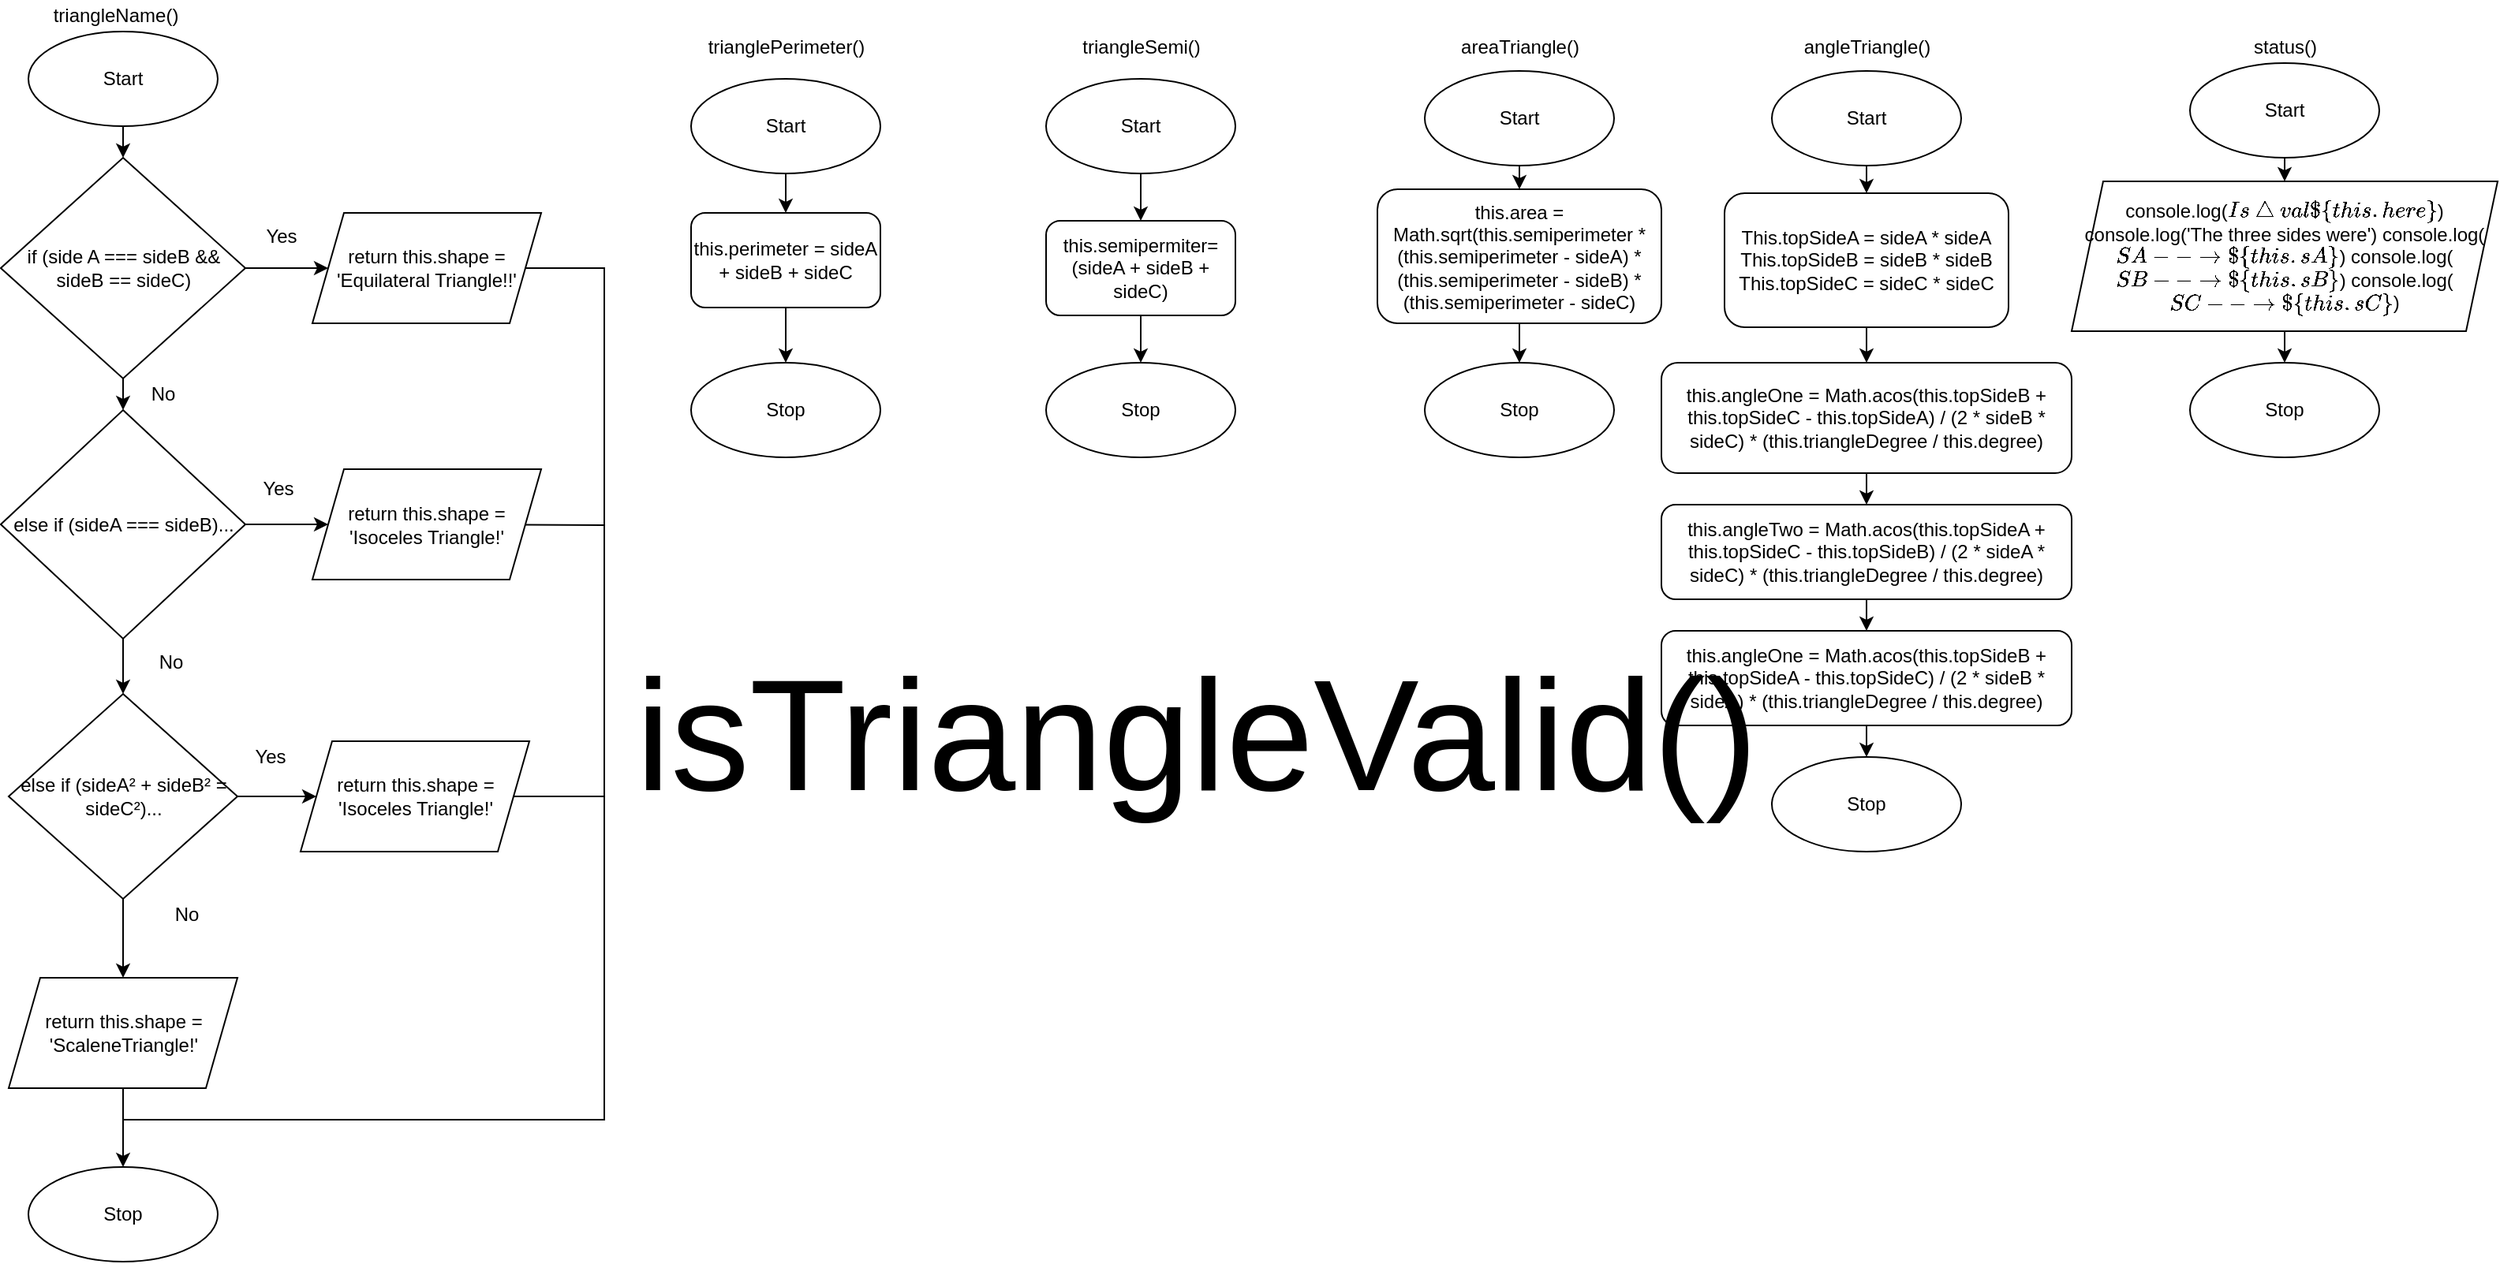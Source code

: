 <mxfile>
    <diagram id="bVoswQC8T6PlKmy4Bn8u" name="Page-1">
        <mxGraphModel dx="3580" dy="2497" grid="1" gridSize="10" guides="1" tooltips="1" connect="1" arrows="1" fold="1" page="1" pageScale="1" pageWidth="827" pageHeight="1169" math="0" shadow="0">
            <root>
                <mxCell id="0"/>
                <mxCell id="1" parent="0"/>
                <mxCell id="135" value="" style="edgeStyle=none;html=1;" edge="1" parent="1" source="3" target="134">
                    <mxGeometry relative="1" as="geometry"/>
                </mxCell>
                <mxCell id="3" value="Start" style="ellipse;whiteSpace=wrap;html=1;" parent="1" vertex="1">
                    <mxGeometry x="105" y="140" width="120" height="60" as="geometry"/>
                </mxCell>
                <mxCell id="4" value="Stop" style="ellipse;whiteSpace=wrap;html=1;" parent="1" vertex="1">
                    <mxGeometry x="105" y="860" width="120" height="60" as="geometry"/>
                </mxCell>
                <mxCell id="127" value="triangleName()" style="text;html=1;align=center;verticalAlign=middle;resizable=0;points=[];autosize=1;strokeColor=none;fillColor=none;" vertex="1" parent="1">
                    <mxGeometry x="115" y="120" width="90" height="20" as="geometry"/>
                </mxCell>
                <mxCell id="128" value="trianglePerimeter()" style="text;html=1;align=center;verticalAlign=middle;resizable=0;points=[];autosize=1;strokeColor=none;fillColor=none;" vertex="1" parent="1">
                    <mxGeometry x="530" y="140" width="110" height="20" as="geometry"/>
                </mxCell>
                <mxCell id="129" value="triangleSemi()" style="text;html=1;align=center;verticalAlign=middle;resizable=0;points=[];autosize=1;strokeColor=none;fillColor=none;" vertex="1" parent="1">
                    <mxGeometry x="765" y="140" width="90" height="20" as="geometry"/>
                </mxCell>
                <mxCell id="130" value="angleTriangle()" style="text;html=1;align=center;verticalAlign=middle;resizable=0;points=[];autosize=1;strokeColor=none;fillColor=none;" vertex="1" parent="1">
                    <mxGeometry x="1220" y="140" width="100" height="20" as="geometry"/>
                </mxCell>
                <mxCell id="133" value="status()" style="text;html=1;align=center;verticalAlign=middle;resizable=0;points=[];autosize=1;strokeColor=none;fillColor=none;" vertex="1" parent="1">
                    <mxGeometry x="1505" y="140" width="60" height="20" as="geometry"/>
                </mxCell>
                <mxCell id="140" value="" style="edgeStyle=none;html=1;" edge="1" parent="1" source="134" target="136">
                    <mxGeometry relative="1" as="geometry"/>
                </mxCell>
                <mxCell id="158" style="edgeStyle=none;html=1;entryX=0;entryY=0.5;entryDx=0;entryDy=0;" edge="1" parent="1" source="134" target="157">
                    <mxGeometry relative="1" as="geometry"/>
                </mxCell>
                <mxCell id="134" value="if (side A === sideB &amp;amp;&amp;amp; sideB == sideC)" style="rhombus;whiteSpace=wrap;html=1;" vertex="1" parent="1">
                    <mxGeometry x="87.5" y="220" width="155" height="140" as="geometry"/>
                </mxCell>
                <mxCell id="139" value="" style="edgeStyle=none;html=1;" edge="1" parent="1" source="136" target="138">
                    <mxGeometry relative="1" as="geometry"/>
                </mxCell>
                <mxCell id="160" style="edgeStyle=none;html=1;entryX=0;entryY=0.5;entryDx=0;entryDy=0;" edge="1" parent="1" source="136" target="159">
                    <mxGeometry relative="1" as="geometry"/>
                </mxCell>
                <mxCell id="136" value="else if (sideA === sideB)..." style="rhombus;whiteSpace=wrap;html=1;" vertex="1" parent="1">
                    <mxGeometry x="87.5" y="380" width="155" height="145" as="geometry"/>
                </mxCell>
                <mxCell id="147" style="edgeStyle=none;html=1;entryX=0.5;entryY=0;entryDx=0;entryDy=0;" edge="1" parent="1" source="138" target="146">
                    <mxGeometry relative="1" as="geometry"/>
                </mxCell>
                <mxCell id="162" style="edgeStyle=none;html=1;entryX=0;entryY=0.5;entryDx=0;entryDy=0;" edge="1" parent="1" source="138" target="161">
                    <mxGeometry relative="1" as="geometry"/>
                </mxCell>
                <mxCell id="138" value="&lt;span&gt;else if (sideA² + sideB² = sideC²)...&lt;/span&gt;" style="rhombus;whiteSpace=wrap;html=1;" vertex="1" parent="1">
                    <mxGeometry x="92.5" y="560" width="145" height="130" as="geometry"/>
                </mxCell>
                <mxCell id="142" value="No" style="text;html=1;align=center;verticalAlign=middle;resizable=0;points=[];autosize=1;strokeColor=none;fillColor=none;" vertex="1" parent="1">
                    <mxGeometry x="175" y="360" width="30" height="20" as="geometry"/>
                </mxCell>
                <mxCell id="143" value="No" style="text;html=1;align=center;verticalAlign=middle;resizable=0;points=[];autosize=1;strokeColor=none;fillColor=none;" vertex="1" parent="1">
                    <mxGeometry x="180" y="530" width="30" height="20" as="geometry"/>
                </mxCell>
                <mxCell id="144" value="No" style="text;html=1;align=center;verticalAlign=middle;resizable=0;points=[];autosize=1;strokeColor=none;fillColor=none;" vertex="1" parent="1">
                    <mxGeometry x="190" y="690" width="30" height="20" as="geometry"/>
                </mxCell>
                <mxCell id="151" style="edgeStyle=none;html=1;entryX=0.5;entryY=0;entryDx=0;entryDy=0;" edge="1" parent="1" source="146" target="4">
                    <mxGeometry relative="1" as="geometry"/>
                </mxCell>
                <mxCell id="146" value="return this.shape = 'ScaleneTriangle!'" style="shape=parallelogram;perimeter=parallelogramPerimeter;whiteSpace=wrap;html=1;fixedSize=1;" vertex="1" parent="1">
                    <mxGeometry x="92.5" y="740" width="145" height="70" as="geometry"/>
                </mxCell>
                <mxCell id="152" value="Yes" style="text;html=1;align=center;verticalAlign=middle;resizable=0;points=[];autosize=1;strokeColor=none;fillColor=none;" vertex="1" parent="1">
                    <mxGeometry x="245" y="260" width="40" height="20" as="geometry"/>
                </mxCell>
                <mxCell id="153" value="Yes" style="text;html=1;align=center;verticalAlign=middle;resizable=0;points=[];autosize=1;strokeColor=none;fillColor=none;" vertex="1" parent="1">
                    <mxGeometry x="242.5" y="420" width="40" height="20" as="geometry"/>
                </mxCell>
                <mxCell id="154" value="Yes" style="text;html=1;align=center;verticalAlign=middle;resizable=0;points=[];autosize=1;strokeColor=none;fillColor=none;" vertex="1" parent="1">
                    <mxGeometry x="237.5" y="590" width="40" height="20" as="geometry"/>
                </mxCell>
                <mxCell id="165" style="edgeStyle=none;html=1;rounded=0;endArrow=none;endFill=0;" edge="1" parent="1" source="157">
                    <mxGeometry relative="1" as="geometry">
                        <mxPoint x="470.0" y="460" as="targetPoint"/>
                        <Array as="points">
                            <mxPoint x="470" y="290"/>
                        </Array>
                    </mxGeometry>
                </mxCell>
                <mxCell id="157" value="return this.shape = 'Equilateral Triangle!!'" style="shape=parallelogram;perimeter=parallelogramPerimeter;whiteSpace=wrap;html=1;fixedSize=1;" vertex="1" parent="1">
                    <mxGeometry x="285" y="255" width="145" height="70" as="geometry"/>
                </mxCell>
                <mxCell id="164" style="edgeStyle=none;html=1;rounded=0;endArrow=none;endFill=0;" edge="1" parent="1" source="159">
                    <mxGeometry relative="1" as="geometry">
                        <mxPoint x="470.0" y="630" as="targetPoint"/>
                        <Array as="points">
                            <mxPoint x="470" y="453"/>
                        </Array>
                    </mxGeometry>
                </mxCell>
                <mxCell id="159" value="return this.shape = 'Isoceles Triangle!'" style="shape=parallelogram;perimeter=parallelogramPerimeter;whiteSpace=wrap;html=1;fixedSize=1;" vertex="1" parent="1">
                    <mxGeometry x="285" y="417.5" width="145" height="70" as="geometry"/>
                </mxCell>
                <mxCell id="163" style="edgeStyle=none;html=1;exitX=1;exitY=0.5;exitDx=0;exitDy=0;rounded=0;endArrow=none;endFill=0;" edge="1" parent="1" source="161">
                    <mxGeometry relative="1" as="geometry">
                        <mxPoint x="165" y="830" as="targetPoint"/>
                        <Array as="points">
                            <mxPoint x="470" y="625"/>
                            <mxPoint x="470" y="830"/>
                        </Array>
                    </mxGeometry>
                </mxCell>
                <mxCell id="161" value="return this.shape = 'Isoceles Triangle!'" style="shape=parallelogram;perimeter=parallelogramPerimeter;whiteSpace=wrap;html=1;fixedSize=1;" vertex="1" parent="1">
                    <mxGeometry x="277.5" y="590" width="145" height="70" as="geometry"/>
                </mxCell>
                <mxCell id="183" value="" style="edgeStyle=none;rounded=0;html=1;endArrow=classic;endFill=1;" edge="1" parent="1" source="167" target="179">
                    <mxGeometry relative="1" as="geometry"/>
                </mxCell>
                <mxCell id="167" value="Start" style="ellipse;whiteSpace=wrap;html=1;" vertex="1" parent="1">
                    <mxGeometry x="525" y="170" width="120" height="60" as="geometry"/>
                </mxCell>
                <mxCell id="168" value="Stop" style="ellipse;whiteSpace=wrap;html=1;" vertex="1" parent="1">
                    <mxGeometry x="525" y="350" width="120" height="60" as="geometry"/>
                </mxCell>
                <mxCell id="182" value="" style="edgeStyle=none;rounded=0;html=1;endArrow=classic;endFill=1;" edge="1" parent="1" source="178" target="181">
                    <mxGeometry relative="1" as="geometry"/>
                </mxCell>
                <mxCell id="178" value="Start" style="ellipse;whiteSpace=wrap;html=1;" vertex="1" parent="1">
                    <mxGeometry x="750" y="170" width="120" height="60" as="geometry"/>
                </mxCell>
                <mxCell id="185" style="edgeStyle=none;rounded=0;html=1;entryX=0.5;entryY=0;entryDx=0;entryDy=0;endArrow=classic;endFill=1;" edge="1" parent="1" source="179" target="168">
                    <mxGeometry relative="1" as="geometry"/>
                </mxCell>
                <mxCell id="179" value="this.perimeter = sideA + sideB + sideC" style="rounded=1;whiteSpace=wrap;html=1;" vertex="1" parent="1">
                    <mxGeometry x="525" y="255" width="120" height="60" as="geometry"/>
                </mxCell>
                <mxCell id="189" style="edgeStyle=none;rounded=0;html=1;entryX=0.5;entryY=0;entryDx=0;entryDy=0;endArrow=classic;endFill=1;" edge="1" parent="1" source="181" target="188">
                    <mxGeometry relative="1" as="geometry"/>
                </mxCell>
                <mxCell id="181" value="this.semipermiter= (sideA + sideB + sideC)" style="rounded=1;whiteSpace=wrap;html=1;" vertex="1" parent="1">
                    <mxGeometry x="750" y="260" width="120" height="60" as="geometry"/>
                </mxCell>
                <mxCell id="188" value="Stop" style="ellipse;whiteSpace=wrap;html=1;" vertex="1" parent="1">
                    <mxGeometry x="750" y="350" width="120" height="60" as="geometry"/>
                </mxCell>
                <mxCell id="190" value="areaTriangle()" style="text;html=1;align=center;verticalAlign=middle;resizable=0;points=[];autosize=1;strokeColor=none;fillColor=none;" vertex="1" parent="1">
                    <mxGeometry x="1005" y="140" width="90" height="20" as="geometry"/>
                </mxCell>
                <mxCell id="191" value="" style="edgeStyle=none;rounded=0;html=1;endArrow=classic;endFill=1;" edge="1" parent="1" source="192" target="194">
                    <mxGeometry relative="1" as="geometry"/>
                </mxCell>
                <mxCell id="192" value="Start" style="ellipse;whiteSpace=wrap;html=1;" vertex="1" parent="1">
                    <mxGeometry x="990" y="165" width="120" height="60" as="geometry"/>
                </mxCell>
                <mxCell id="193" style="edgeStyle=none;rounded=0;html=1;entryX=0.5;entryY=0;entryDx=0;entryDy=0;endArrow=classic;endFill=1;" edge="1" parent="1" source="194" target="195">
                    <mxGeometry relative="1" as="geometry"/>
                </mxCell>
                <mxCell id="194" value="this.area = Math.sqrt(this.semiperimeter *(this.semiperimeter - sideA) * (this.semiperimeter - sideB) * (this.semiperimeter - sideC)" style="rounded=1;whiteSpace=wrap;html=1;" vertex="1" parent="1">
                    <mxGeometry x="960" y="240" width="180" height="85" as="geometry"/>
                </mxCell>
                <mxCell id="195" value="Stop" style="ellipse;whiteSpace=wrap;html=1;" vertex="1" parent="1">
                    <mxGeometry x="990" y="350" width="120" height="60" as="geometry"/>
                </mxCell>
                <mxCell id="210" value="" style="edgeStyle=none;rounded=0;html=1;endArrow=classic;endFill=1;" edge="1" parent="1" source="196" target="202">
                    <mxGeometry relative="1" as="geometry"/>
                </mxCell>
                <mxCell id="196" value="This.topSideA = sideA * sideA&lt;br&gt;This.topSideB = sideB * sideB&lt;br&gt;This.topSideC = sideC * sideC" style="rounded=1;whiteSpace=wrap;html=1;" vertex="1" parent="1">
                    <mxGeometry x="1180" y="242.5" width="180" height="85" as="geometry"/>
                </mxCell>
                <mxCell id="199" value="" style="edgeStyle=none;rounded=0;html=1;endArrow=classic;endFill=1;" edge="1" parent="1" source="198" target="196">
                    <mxGeometry relative="1" as="geometry"/>
                </mxCell>
                <mxCell id="198" value="Start" style="ellipse;whiteSpace=wrap;html=1;" vertex="1" parent="1">
                    <mxGeometry x="1210" y="165" width="120" height="60" as="geometry"/>
                </mxCell>
                <mxCell id="200" value="Stop" style="ellipse;whiteSpace=wrap;html=1;" vertex="1" parent="1">
                    <mxGeometry x="1210" y="600" width="120" height="60" as="geometry"/>
                </mxCell>
                <mxCell id="206" value="" style="edgeStyle=none;rounded=0;html=1;endArrow=classic;endFill=1;" edge="1" parent="1" source="202" target="205">
                    <mxGeometry relative="1" as="geometry"/>
                </mxCell>
                <mxCell id="202" value="this.angleOne = Math.acos(this.topSideB + this.topSideC - this.topSideA) / (2 * sideB * sideC) * (this.triangleDegree / this.degree)" style="rounded=1;whiteSpace=wrap;html=1;" vertex="1" parent="1">
                    <mxGeometry x="1140" y="350" width="260" height="70" as="geometry"/>
                </mxCell>
                <mxCell id="208" value="" style="edgeStyle=none;rounded=0;html=1;endArrow=classic;endFill=1;" edge="1" parent="1" source="205" target="207">
                    <mxGeometry relative="1" as="geometry"/>
                </mxCell>
                <mxCell id="205" value="this.angleTwo = Math.acos(this.topSideA + this.topSideC - this.topSideB) / (2 * sideA * sideC) * (this.triangleDegree / this.degree)" style="rounded=1;whiteSpace=wrap;html=1;" vertex="1" parent="1">
                    <mxGeometry x="1140" y="440" width="260" height="60" as="geometry"/>
                </mxCell>
                <mxCell id="209" value="" style="edgeStyle=none;rounded=0;html=1;endArrow=classic;endFill=1;" edge="1" parent="1" source="207" target="200">
                    <mxGeometry relative="1" as="geometry"/>
                </mxCell>
                <mxCell id="207" value="this.angleOne = Math.acos(this.topSideB + this.topSideA - this.topSideC) / (2 * sideB * sideA) * (this.triangleDegree / this.degree)" style="rounded=1;whiteSpace=wrap;html=1;" vertex="1" parent="1">
                    <mxGeometry x="1140" y="520" width="260" height="60" as="geometry"/>
                </mxCell>
                <mxCell id="222" style="edgeStyle=none;rounded=0;html=1;entryX=0.5;entryY=0;entryDx=0;entryDy=0;fontFamily=Helvetica;fontSize=12;endArrow=classic;endFill=1;" edge="1" parent="1" source="213" target="221">
                    <mxGeometry relative="1" as="geometry"/>
                </mxCell>
                <mxCell id="213" value="Start" style="ellipse;whiteSpace=wrap;html=1;" vertex="1" parent="1">
                    <mxGeometry x="1475" y="160" width="120" height="60" as="geometry"/>
                </mxCell>
                <mxCell id="216" value="Stop" style="ellipse;whiteSpace=wrap;html=1;" vertex="1" parent="1">
                    <mxGeometry x="1475" y="350" width="120" height="60" as="geometry"/>
                </mxCell>
                <mxCell id="224" style="edgeStyle=none;rounded=0;html=1;entryX=0.5;entryY=0;entryDx=0;entryDy=0;fontFamily=Helvetica;fontSize=12;endArrow=classic;endFill=1;" edge="1" parent="1" source="221" target="216">
                    <mxGeometry relative="1" as="geometry"/>
                </mxCell>
                <mxCell id="221" value="console.log(`Is triangle valid: ${this.here}`) console.log('The three sides were') console.log(`Side A ---&amp;gt; ${this.sideA}`) console.log(`Side B ---&amp;gt; ${this.sideB}`) console.log(`Side C ---&amp;gt; ${this.sideC}`)" style="shape=parallelogram;perimeter=parallelogramPerimeter;whiteSpace=wrap;html=1;fixedSize=1;fontFamily=Helvetica;fontSize=12;" vertex="1" parent="1">
                    <mxGeometry x="1400" y="235" width="270" height="95" as="geometry"/>
                </mxCell>
                <mxCell id="225" value="&lt;font style=&quot;font-size: 100px&quot;&gt;isTriangleValid()&lt;/font&gt;" style="text;html=1;align=center;verticalAlign=middle;resizable=0;points=[];autosize=1;strokeColor=none;fillColor=none;" vertex="1" parent="1">
                    <mxGeometry x="480" y="560" width="730" height="50" as="geometry"/>
                </mxCell>
            </root>
        </mxGraphModel>
    </diagram>
</mxfile>